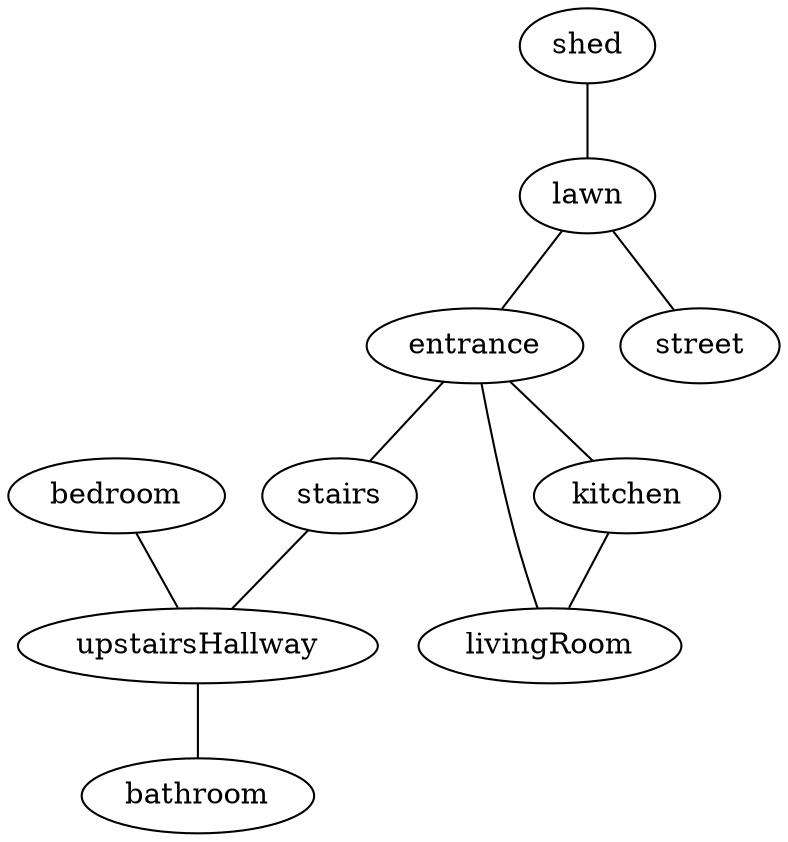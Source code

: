 graph location {

    subgraph house {
        bedroom -- upstairsHallway -- bathroom
        stairs -- upstairsHallway
        livingRoom -- entrance -- stairs
        entrance -- kitchen -- livingRoom
    }

    shed -- lawn -- entrance
    lawn -- street
}
